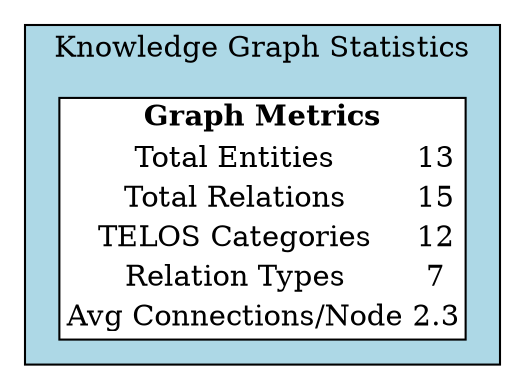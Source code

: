digraph Comparison {
    compound=true;
    rankdir=TB;
    
    subgraph cluster_stats {
        label="Knowledge Graph Statistics";
        style=filled;
        bgcolor=lightblue;
        
        stats [shape=none, label=<
            <TABLE BORDER="1" CELLBORDER="0" CELLSPACING="0" BGCOLOR="white">
                <TR><TD COLSPAN="2"><B>Graph Metrics</B></TD></TR>
                <TR><TD>Total Entities</TD><TD>13</TD></TR>
                <TR><TD>Total Relations</TD><TD>15</TD></TR>
                <TR><TD>TELOS Categories</TD><TD>12</TD></TR>
                <TR><TD>Relation Types</TD><TD>7</TD></TR>
                <TR><TD>Avg Connections/Node</TD><TD>2.3</TD></TR>
            </TABLE>
        >];
    }
}